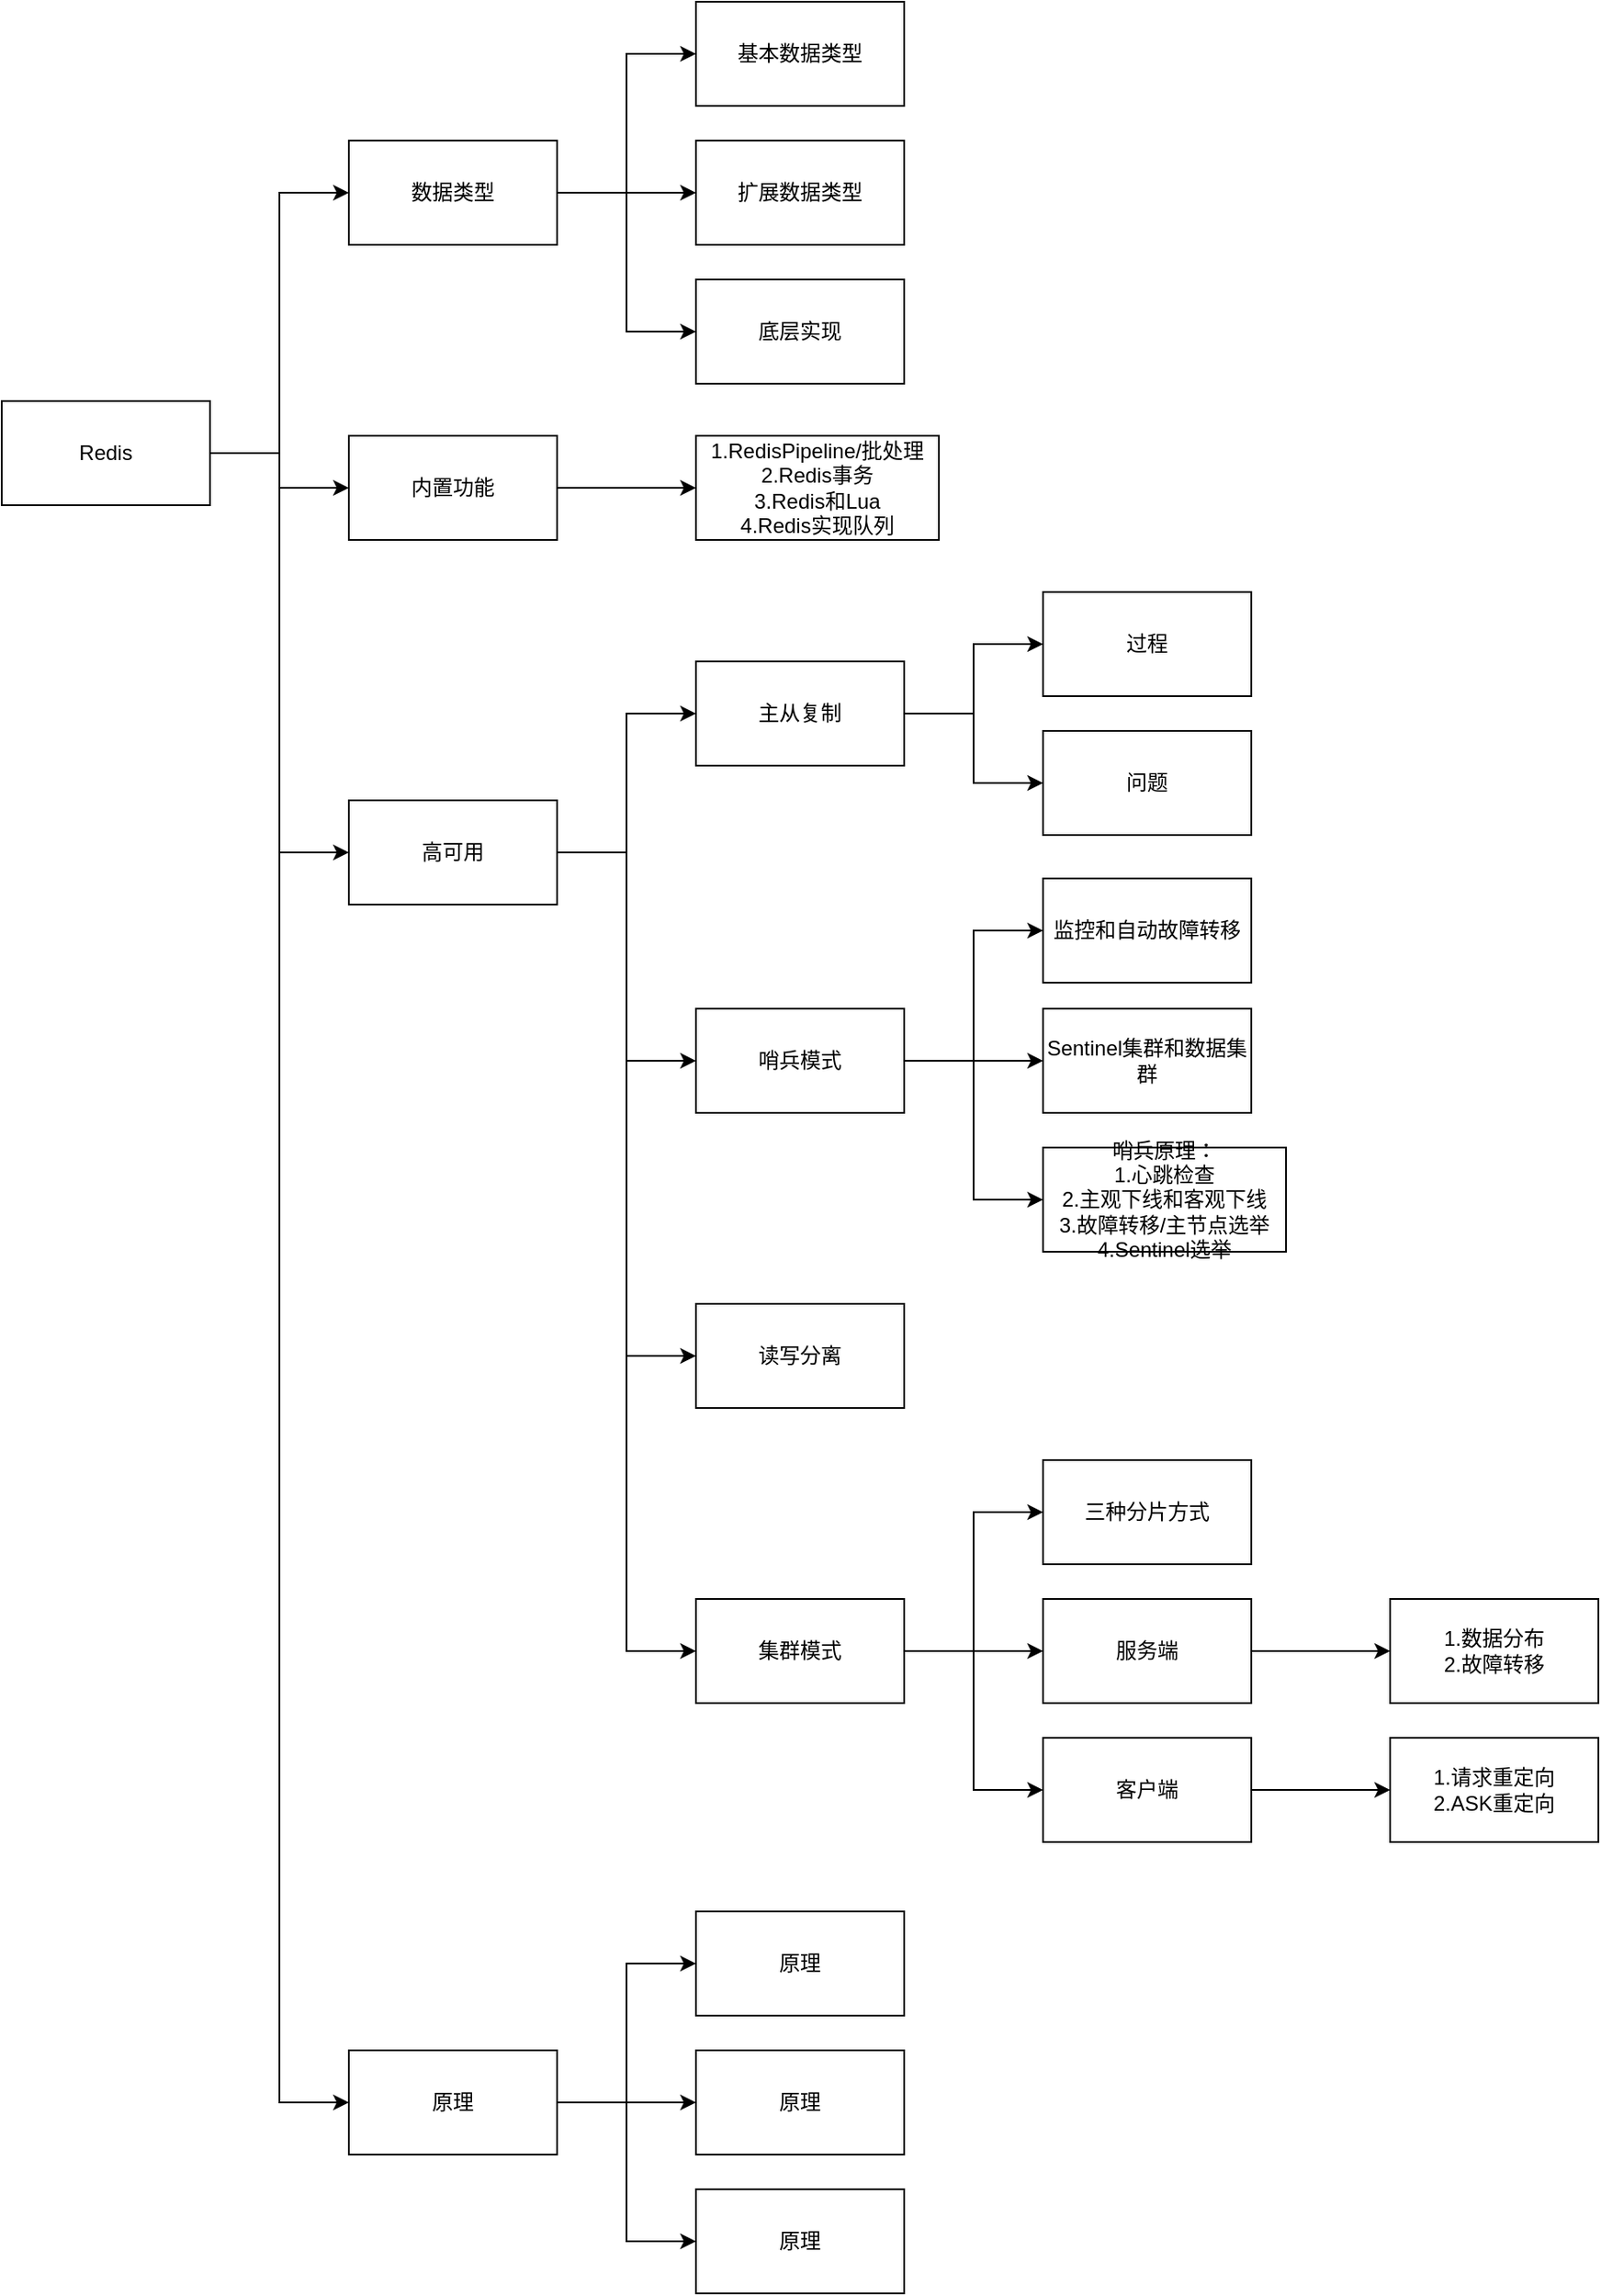 <mxfile version="20.8.16" type="device"><diagram name="第 1 页" id="9QWpZSsl2FQotQOHGNuL"><mxGraphModel dx="831" dy="828" grid="1" gridSize="10" guides="1" tooltips="1" connect="1" arrows="1" fold="1" page="1" pageScale="1" pageWidth="827" pageHeight="1169" math="0" shadow="0"><root><mxCell id="0"/><mxCell id="1" parent="0"/><mxCell id="7LhbT1LFZqe9eY51RBgR-4" style="edgeStyle=orthogonalEdgeStyle;rounded=0;orthogonalLoop=1;jettySize=auto;html=1;entryX=0;entryY=0.5;entryDx=0;entryDy=0;" edge="1" parent="1" source="7LhbT1LFZqe9eY51RBgR-1" target="7LhbT1LFZqe9eY51RBgR-2"><mxGeometry relative="1" as="geometry"/></mxCell><mxCell id="7LhbT1LFZqe9eY51RBgR-15" style="edgeStyle=orthogonalEdgeStyle;rounded=0;orthogonalLoop=1;jettySize=auto;html=1;entryX=0;entryY=0.5;entryDx=0;entryDy=0;" edge="1" parent="1" source="7LhbT1LFZqe9eY51RBgR-1" target="7LhbT1LFZqe9eY51RBgR-7"><mxGeometry relative="1" as="geometry"/></mxCell><mxCell id="7LhbT1LFZqe9eY51RBgR-16" style="edgeStyle=orthogonalEdgeStyle;rounded=0;orthogonalLoop=1;jettySize=auto;html=1;entryX=0;entryY=0.5;entryDx=0;entryDy=0;" edge="1" parent="1" source="7LhbT1LFZqe9eY51RBgR-1" target="7LhbT1LFZqe9eY51RBgR-6"><mxGeometry relative="1" as="geometry"/></mxCell><mxCell id="7LhbT1LFZqe9eY51RBgR-17" style="edgeStyle=orthogonalEdgeStyle;rounded=0;orthogonalLoop=1;jettySize=auto;html=1;entryX=0;entryY=0.5;entryDx=0;entryDy=0;" edge="1" parent="1" source="7LhbT1LFZqe9eY51RBgR-1" target="7LhbT1LFZqe9eY51RBgR-5"><mxGeometry relative="1" as="geometry"/></mxCell><mxCell id="7LhbT1LFZqe9eY51RBgR-1" value="Redis" style="rounded=0;whiteSpace=wrap;html=1;" vertex="1" parent="1"><mxGeometry x="40" y="310" width="120" height="60" as="geometry"/></mxCell><mxCell id="7LhbT1LFZqe9eY51RBgR-9" value="" style="edgeStyle=orthogonalEdgeStyle;rounded=0;orthogonalLoop=1;jettySize=auto;html=1;entryX=0;entryY=0.5;entryDx=0;entryDy=0;" edge="1" parent="1" source="7LhbT1LFZqe9eY51RBgR-2" target="7LhbT1LFZqe9eY51RBgR-8"><mxGeometry relative="1" as="geometry"/></mxCell><mxCell id="7LhbT1LFZqe9eY51RBgR-12" style="edgeStyle=orthogonalEdgeStyle;rounded=0;orthogonalLoop=1;jettySize=auto;html=1;" edge="1" parent="1" source="7LhbT1LFZqe9eY51RBgR-2" target="7LhbT1LFZqe9eY51RBgR-10"><mxGeometry relative="1" as="geometry"/></mxCell><mxCell id="7LhbT1LFZqe9eY51RBgR-14" style="edgeStyle=orthogonalEdgeStyle;rounded=0;orthogonalLoop=1;jettySize=auto;html=1;entryX=0;entryY=0.5;entryDx=0;entryDy=0;" edge="1" parent="1" source="7LhbT1LFZqe9eY51RBgR-2" target="7LhbT1LFZqe9eY51RBgR-11"><mxGeometry relative="1" as="geometry"/></mxCell><mxCell id="7LhbT1LFZqe9eY51RBgR-2" value="数据类型" style="rounded=0;whiteSpace=wrap;html=1;" vertex="1" parent="1"><mxGeometry x="240" y="160" width="120" height="60" as="geometry"/></mxCell><mxCell id="7LhbT1LFZqe9eY51RBgR-51" value="" style="edgeStyle=orthogonalEdgeStyle;rounded=0;orthogonalLoop=1;jettySize=auto;html=1;" edge="1" parent="1" source="7LhbT1LFZqe9eY51RBgR-5" target="7LhbT1LFZqe9eY51RBgR-50"><mxGeometry relative="1" as="geometry"/></mxCell><mxCell id="7LhbT1LFZqe9eY51RBgR-54" style="edgeStyle=orthogonalEdgeStyle;rounded=0;orthogonalLoop=1;jettySize=auto;html=1;entryX=0;entryY=0.5;entryDx=0;entryDy=0;" edge="1" parent="1" source="7LhbT1LFZqe9eY51RBgR-5" target="7LhbT1LFZqe9eY51RBgR-53"><mxGeometry relative="1" as="geometry"/></mxCell><mxCell id="7LhbT1LFZqe9eY51RBgR-55" style="edgeStyle=orthogonalEdgeStyle;rounded=0;orthogonalLoop=1;jettySize=auto;html=1;entryX=0;entryY=0.5;entryDx=0;entryDy=0;" edge="1" parent="1" source="7LhbT1LFZqe9eY51RBgR-5" target="7LhbT1LFZqe9eY51RBgR-52"><mxGeometry relative="1" as="geometry"/></mxCell><mxCell id="7LhbT1LFZqe9eY51RBgR-5" value="原理" style="rounded=0;whiteSpace=wrap;html=1;" vertex="1" parent="1"><mxGeometry x="240" y="1260" width="120" height="60" as="geometry"/></mxCell><mxCell id="7LhbT1LFZqe9eY51RBgR-24" style="edgeStyle=orthogonalEdgeStyle;rounded=0;orthogonalLoop=1;jettySize=auto;html=1;entryX=0;entryY=0.5;entryDx=0;entryDy=0;" edge="1" parent="1" source="7LhbT1LFZqe9eY51RBgR-6" target="7LhbT1LFZqe9eY51RBgR-23"><mxGeometry relative="1" as="geometry"/></mxCell><mxCell id="7LhbT1LFZqe9eY51RBgR-25" style="edgeStyle=orthogonalEdgeStyle;rounded=0;orthogonalLoop=1;jettySize=auto;html=1;entryX=0;entryY=0.5;entryDx=0;entryDy=0;" edge="1" parent="1" source="7LhbT1LFZqe9eY51RBgR-6" target="7LhbT1LFZqe9eY51RBgR-22"><mxGeometry relative="1" as="geometry"/></mxCell><mxCell id="7LhbT1LFZqe9eY51RBgR-26" style="edgeStyle=orthogonalEdgeStyle;rounded=0;orthogonalLoop=1;jettySize=auto;html=1;entryX=0;entryY=0.5;entryDx=0;entryDy=0;" edge="1" parent="1" source="7LhbT1LFZqe9eY51RBgR-6" target="7LhbT1LFZqe9eY51RBgR-21"><mxGeometry relative="1" as="geometry"/></mxCell><mxCell id="7LhbT1LFZqe9eY51RBgR-27" style="edgeStyle=orthogonalEdgeStyle;rounded=0;orthogonalLoop=1;jettySize=auto;html=1;entryX=0;entryY=0.5;entryDx=0;entryDy=0;" edge="1" parent="1" source="7LhbT1LFZqe9eY51RBgR-6" target="7LhbT1LFZqe9eY51RBgR-20"><mxGeometry relative="1" as="geometry"/></mxCell><mxCell id="7LhbT1LFZqe9eY51RBgR-6" value="高可用" style="rounded=0;whiteSpace=wrap;html=1;" vertex="1" parent="1"><mxGeometry x="240" y="540" width="120" height="60" as="geometry"/></mxCell><mxCell id="7LhbT1LFZqe9eY51RBgR-19" value="" style="edgeStyle=orthogonalEdgeStyle;rounded=0;orthogonalLoop=1;jettySize=auto;html=1;" edge="1" parent="1" source="7LhbT1LFZqe9eY51RBgR-7" target="7LhbT1LFZqe9eY51RBgR-18"><mxGeometry relative="1" as="geometry"/></mxCell><mxCell id="7LhbT1LFZqe9eY51RBgR-7" value="内置功能" style="rounded=0;whiteSpace=wrap;html=1;" vertex="1" parent="1"><mxGeometry x="240" y="330" width="120" height="60" as="geometry"/></mxCell><mxCell id="7LhbT1LFZqe9eY51RBgR-8" value="基本数据类型" style="rounded=0;whiteSpace=wrap;html=1;" vertex="1" parent="1"><mxGeometry x="440" y="80" width="120" height="60" as="geometry"/></mxCell><mxCell id="7LhbT1LFZqe9eY51RBgR-10" value="扩展数据类型" style="rounded=0;whiteSpace=wrap;html=1;" vertex="1" parent="1"><mxGeometry x="440" y="160" width="120" height="60" as="geometry"/></mxCell><mxCell id="7LhbT1LFZqe9eY51RBgR-11" value="底层实现" style="rounded=0;whiteSpace=wrap;html=1;" vertex="1" parent="1"><mxGeometry x="440" y="240" width="120" height="60" as="geometry"/></mxCell><mxCell id="7LhbT1LFZqe9eY51RBgR-18" value="&lt;div&gt;1.RedisPipeline/批处理&lt;/div&gt;&lt;div&gt;2.Redis事务&lt;/div&gt;&lt;div&gt;3.Redis和Lua&lt;/div&gt;&lt;div&gt;4.Redis实现队列&lt;/div&gt;" style="rounded=0;whiteSpace=wrap;html=1;" vertex="1" parent="1"><mxGeometry x="440" y="330" width="140" height="60" as="geometry"/></mxCell><mxCell id="7LhbT1LFZqe9eY51RBgR-41" value="" style="edgeStyle=orthogonalEdgeStyle;rounded=0;orthogonalLoop=1;jettySize=auto;html=1;entryX=0;entryY=0.5;entryDx=0;entryDy=0;" edge="1" parent="1" source="7LhbT1LFZqe9eY51RBgR-20" target="7LhbT1LFZqe9eY51RBgR-40"><mxGeometry relative="1" as="geometry"/></mxCell><mxCell id="7LhbT1LFZqe9eY51RBgR-44" style="edgeStyle=orthogonalEdgeStyle;rounded=0;orthogonalLoop=1;jettySize=auto;html=1;" edge="1" parent="1" source="7LhbT1LFZqe9eY51RBgR-20" target="7LhbT1LFZqe9eY51RBgR-42"><mxGeometry relative="1" as="geometry"/></mxCell><mxCell id="7LhbT1LFZqe9eY51RBgR-45" style="edgeStyle=orthogonalEdgeStyle;rounded=0;orthogonalLoop=1;jettySize=auto;html=1;entryX=0;entryY=0.5;entryDx=0;entryDy=0;" edge="1" parent="1" source="7LhbT1LFZqe9eY51RBgR-20" target="7LhbT1LFZqe9eY51RBgR-43"><mxGeometry relative="1" as="geometry"/></mxCell><mxCell id="7LhbT1LFZqe9eY51RBgR-20" value="集群模式" style="rounded=0;whiteSpace=wrap;html=1;" vertex="1" parent="1"><mxGeometry x="440" y="1000" width="120" height="60" as="geometry"/></mxCell><mxCell id="7LhbT1LFZqe9eY51RBgR-21" value="读写分离" style="rounded=0;whiteSpace=wrap;html=1;" vertex="1" parent="1"><mxGeometry x="440" y="830" width="120" height="60" as="geometry"/></mxCell><mxCell id="7LhbT1LFZqe9eY51RBgR-34" value="" style="edgeStyle=orthogonalEdgeStyle;rounded=0;orthogonalLoop=1;jettySize=auto;html=1;entryX=0;entryY=0.5;entryDx=0;entryDy=0;" edge="1" parent="1" source="7LhbT1LFZqe9eY51RBgR-22" target="7LhbT1LFZqe9eY51RBgR-33"><mxGeometry relative="1" as="geometry"/></mxCell><mxCell id="7LhbT1LFZqe9eY51RBgR-38" style="edgeStyle=orthogonalEdgeStyle;rounded=0;orthogonalLoop=1;jettySize=auto;html=1;" edge="1" parent="1" source="7LhbT1LFZqe9eY51RBgR-22" target="7LhbT1LFZqe9eY51RBgR-37"><mxGeometry relative="1" as="geometry"/></mxCell><mxCell id="7LhbT1LFZqe9eY51RBgR-39" style="edgeStyle=orthogonalEdgeStyle;rounded=0;orthogonalLoop=1;jettySize=auto;html=1;entryX=0;entryY=0.5;entryDx=0;entryDy=0;" edge="1" parent="1" source="7LhbT1LFZqe9eY51RBgR-22" target="7LhbT1LFZqe9eY51RBgR-36"><mxGeometry relative="1" as="geometry"/></mxCell><mxCell id="7LhbT1LFZqe9eY51RBgR-22" value="哨兵模式" style="rounded=0;whiteSpace=wrap;html=1;" vertex="1" parent="1"><mxGeometry x="440" y="660" width="120" height="60" as="geometry"/></mxCell><mxCell id="7LhbT1LFZqe9eY51RBgR-30" value="" style="edgeStyle=orthogonalEdgeStyle;rounded=0;orthogonalLoop=1;jettySize=auto;html=1;" edge="1" parent="1" source="7LhbT1LFZqe9eY51RBgR-23" target="7LhbT1LFZqe9eY51RBgR-29"><mxGeometry relative="1" as="geometry"/></mxCell><mxCell id="7LhbT1LFZqe9eY51RBgR-32" style="edgeStyle=orthogonalEdgeStyle;rounded=0;orthogonalLoop=1;jettySize=auto;html=1;entryX=0;entryY=0.5;entryDx=0;entryDy=0;" edge="1" parent="1" source="7LhbT1LFZqe9eY51RBgR-23" target="7LhbT1LFZqe9eY51RBgR-31"><mxGeometry relative="1" as="geometry"/></mxCell><mxCell id="7LhbT1LFZqe9eY51RBgR-23" value="主从复制" style="rounded=0;whiteSpace=wrap;html=1;" vertex="1" parent="1"><mxGeometry x="440" y="460" width="120" height="60" as="geometry"/></mxCell><mxCell id="7LhbT1LFZqe9eY51RBgR-29" value="过程" style="rounded=0;whiteSpace=wrap;html=1;" vertex="1" parent="1"><mxGeometry x="640" y="420" width="120" height="60" as="geometry"/></mxCell><mxCell id="7LhbT1LFZqe9eY51RBgR-31" value="问题" style="rounded=0;whiteSpace=wrap;html=1;" vertex="1" parent="1"><mxGeometry x="640" y="500" width="120" height="60" as="geometry"/></mxCell><mxCell id="7LhbT1LFZqe9eY51RBgR-33" value="监控和自动故障转移" style="rounded=0;whiteSpace=wrap;html=1;" vertex="1" parent="1"><mxGeometry x="640" y="585" width="120" height="60" as="geometry"/></mxCell><mxCell id="7LhbT1LFZqe9eY51RBgR-36" value="&lt;div&gt;哨兵原理：&lt;/div&gt;&lt;div&gt;1.心跳检查&lt;/div&gt;&lt;div&gt;2.主观下线和客观下线&lt;/div&gt;&lt;div&gt;3.故障转移/主节点选举&lt;/div&gt;&lt;div&gt;4.Sentinel选举&lt;/div&gt;" style="rounded=0;whiteSpace=wrap;html=1;" vertex="1" parent="1"><mxGeometry x="640" y="740" width="140" height="60" as="geometry"/></mxCell><mxCell id="7LhbT1LFZqe9eY51RBgR-37" value="Sentinel集群和数据集群" style="rounded=0;whiteSpace=wrap;html=1;" vertex="1" parent="1"><mxGeometry x="640" y="660" width="120" height="60" as="geometry"/></mxCell><mxCell id="7LhbT1LFZqe9eY51RBgR-40" value="三种分片方式" style="rounded=0;whiteSpace=wrap;html=1;" vertex="1" parent="1"><mxGeometry x="640" y="920" width="120" height="60" as="geometry"/></mxCell><mxCell id="7LhbT1LFZqe9eY51RBgR-47" value="" style="edgeStyle=orthogonalEdgeStyle;rounded=0;orthogonalLoop=1;jettySize=auto;html=1;" edge="1" parent="1" source="7LhbT1LFZqe9eY51RBgR-42" target="7LhbT1LFZqe9eY51RBgR-46"><mxGeometry relative="1" as="geometry"/></mxCell><mxCell id="7LhbT1LFZqe9eY51RBgR-42" value="服务端" style="rounded=0;whiteSpace=wrap;html=1;" vertex="1" parent="1"><mxGeometry x="640" y="1000" width="120" height="60" as="geometry"/></mxCell><mxCell id="7LhbT1LFZqe9eY51RBgR-49" value="" style="edgeStyle=orthogonalEdgeStyle;rounded=0;orthogonalLoop=1;jettySize=auto;html=1;" edge="1" parent="1" source="7LhbT1LFZqe9eY51RBgR-43" target="7LhbT1LFZqe9eY51RBgR-48"><mxGeometry relative="1" as="geometry"/></mxCell><mxCell id="7LhbT1LFZqe9eY51RBgR-43" value="客户端" style="rounded=0;whiteSpace=wrap;html=1;" vertex="1" parent="1"><mxGeometry x="640" y="1080" width="120" height="60" as="geometry"/></mxCell><mxCell id="7LhbT1LFZqe9eY51RBgR-46" value="&lt;div&gt;1.数据分布&lt;/div&gt;&lt;div&gt;2.故障转移&lt;/div&gt;" style="rounded=0;whiteSpace=wrap;html=1;" vertex="1" parent="1"><mxGeometry x="840" y="1000" width="120" height="60" as="geometry"/></mxCell><mxCell id="7LhbT1LFZqe9eY51RBgR-48" value="&lt;div&gt;1.请求重定向&lt;/div&gt;&lt;div&gt;2.ASK重定向&lt;/div&gt;" style="rounded=0;whiteSpace=wrap;html=1;" vertex="1" parent="1"><mxGeometry x="840" y="1080" width="120" height="60" as="geometry"/></mxCell><mxCell id="7LhbT1LFZqe9eY51RBgR-50" value="原理" style="rounded=0;whiteSpace=wrap;html=1;" vertex="1" parent="1"><mxGeometry x="440" y="1260" width="120" height="60" as="geometry"/></mxCell><mxCell id="7LhbT1LFZqe9eY51RBgR-52" value="原理" style="rounded=0;whiteSpace=wrap;html=1;" vertex="1" parent="1"><mxGeometry x="440" y="1340" width="120" height="60" as="geometry"/></mxCell><mxCell id="7LhbT1LFZqe9eY51RBgR-53" value="原理" style="rounded=0;whiteSpace=wrap;html=1;" vertex="1" parent="1"><mxGeometry x="440" y="1180" width="120" height="60" as="geometry"/></mxCell></root></mxGraphModel></diagram></mxfile>
